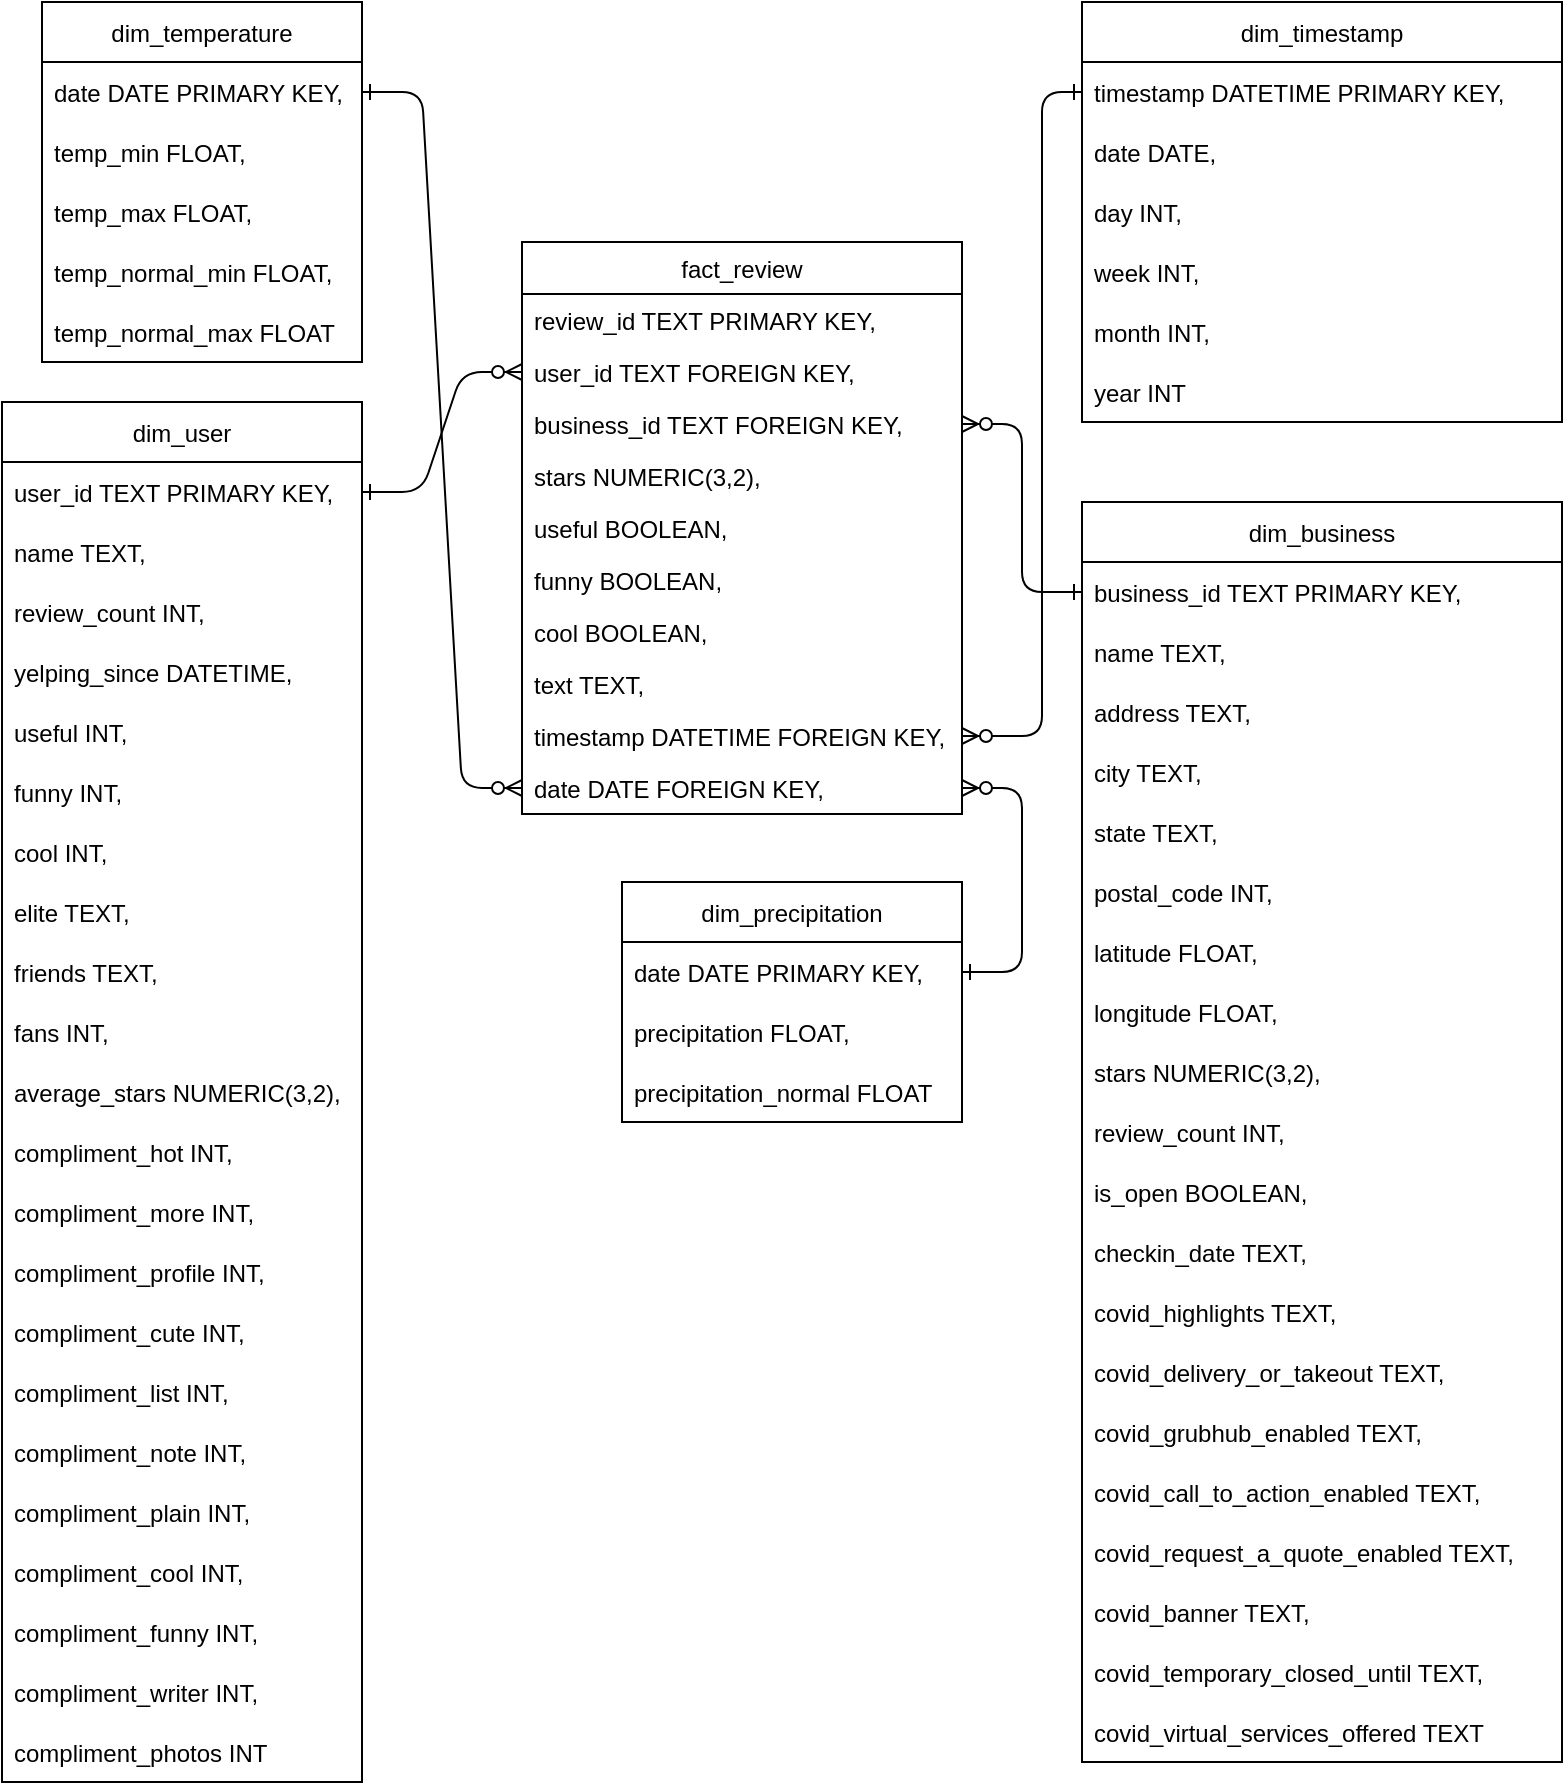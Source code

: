 <mxfile version="16.5.1" type="device"><diagram id="R2lEEEUBdFMjLlhIrx00" name="Page-1"><mxGraphModel dx="1106" dy="892" grid="1" gridSize="10" guides="1" tooltips="1" connect="1" arrows="1" fold="1" page="1" pageScale="1" pageWidth="850" pageHeight="1100" math="0" shadow="0" extFonts="Permanent Marker^https://fonts.googleapis.com/css?family=Permanent+Marker"><root><mxCell id="0"/><mxCell id="1" parent="0"/><mxCell id="-N8xorakVLQh5WkZ5KL8-1" value="fact_review" style="swimlane;fontStyle=0;childLayout=stackLayout;horizontal=1;startSize=26;fillColor=none;horizontalStack=0;resizeParent=1;resizeParentMax=0;resizeLast=0;collapsible=1;marginBottom=0;" parent="1" vertex="1"><mxGeometry x="280" y="160" width="220" height="286" as="geometry"/></mxCell><mxCell id="-N8xorakVLQh5WkZ5KL8-2" value="review_id           TEXT        PRIMARY KEY," style="text;strokeColor=none;fillColor=none;align=left;verticalAlign=top;spacingLeft=4;spacingRight=4;overflow=hidden;rotatable=0;points=[[0,0.5],[1,0.5]];portConstraint=eastwest;" parent="-N8xorakVLQh5WkZ5KL8-1" vertex="1"><mxGeometry y="26" width="220" height="26" as="geometry"/></mxCell><mxCell id="-N8xorakVLQh5WkZ5KL8-3" value="user_id             TEXT FOREIGN KEY," style="text;strokeColor=none;fillColor=none;align=left;verticalAlign=top;spacingLeft=4;spacingRight=4;overflow=hidden;rotatable=0;points=[[0,0.5],[1,0.5]];portConstraint=eastwest;" parent="-N8xorakVLQh5WkZ5KL8-1" vertex="1"><mxGeometry y="52" width="220" height="26" as="geometry"/></mxCell><mxCell id="-N8xorakVLQh5WkZ5KL8-14" value="business_id         TEXT FOREIGN KEY," style="text;strokeColor=none;fillColor=none;align=left;verticalAlign=top;spacingLeft=4;spacingRight=4;overflow=hidden;rotatable=0;points=[[0,0.5],[1,0.5]];portConstraint=eastwest;" parent="-N8xorakVLQh5WkZ5KL8-1" vertex="1"><mxGeometry y="78" width="220" height="26" as="geometry"/></mxCell><mxCell id="-N8xorakVLQh5WkZ5KL8-13" value="stars               NUMERIC(3,2)," style="text;strokeColor=none;fillColor=none;align=left;verticalAlign=top;spacingLeft=4;spacingRight=4;overflow=hidden;rotatable=0;points=[[0,0.5],[1,0.5]];portConstraint=eastwest;" parent="-N8xorakVLQh5WkZ5KL8-1" vertex="1"><mxGeometry y="104" width="220" height="26" as="geometry"/></mxCell><mxCell id="-N8xorakVLQh5WkZ5KL8-12" value="useful              BOOLEAN," style="text;strokeColor=none;fillColor=none;align=left;verticalAlign=top;spacingLeft=4;spacingRight=4;overflow=hidden;rotatable=0;points=[[0,0.5],[1,0.5]];portConstraint=eastwest;" parent="-N8xorakVLQh5WkZ5KL8-1" vertex="1"><mxGeometry y="130" width="220" height="26" as="geometry"/></mxCell><mxCell id="-N8xorakVLQh5WkZ5KL8-11" value="funny               BOOLEAN," style="text;strokeColor=none;fillColor=none;align=left;verticalAlign=top;spacingLeft=4;spacingRight=4;overflow=hidden;rotatable=0;points=[[0,0.5],[1,0.5]];portConstraint=eastwest;" parent="-N8xorakVLQh5WkZ5KL8-1" vertex="1"><mxGeometry y="156" width="220" height="26" as="geometry"/></mxCell><mxCell id="-N8xorakVLQh5WkZ5KL8-10" value="cool                BOOLEAN," style="text;strokeColor=none;fillColor=none;align=left;verticalAlign=top;spacingLeft=4;spacingRight=4;overflow=hidden;rotatable=0;points=[[0,0.5],[1,0.5]];portConstraint=eastwest;" parent="-N8xorakVLQh5WkZ5KL8-1" vertex="1"><mxGeometry y="182" width="220" height="26" as="geometry"/></mxCell><mxCell id="-N8xorakVLQh5WkZ5KL8-9" value="text                TEXT," style="text;strokeColor=none;fillColor=none;align=left;verticalAlign=top;spacingLeft=4;spacingRight=4;overflow=hidden;rotatable=0;points=[[0,0.5],[1,0.5]];portConstraint=eastwest;" parent="-N8xorakVLQh5WkZ5KL8-1" vertex="1"><mxGeometry y="208" width="220" height="26" as="geometry"/></mxCell><mxCell id="-N8xorakVLQh5WkZ5KL8-4" value="timestamp           DATETIME FOREIGN KEY," style="text;strokeColor=none;fillColor=none;align=left;verticalAlign=top;spacingLeft=4;spacingRight=4;overflow=hidden;rotatable=0;points=[[0,0.5],[1,0.5]];portConstraint=eastwest;" parent="-N8xorakVLQh5WkZ5KL8-1" vertex="1"><mxGeometry y="234" width="220" height="26" as="geometry"/></mxCell><mxCell id="-N8xorakVLQh5WkZ5KL8-15" value="date                DATE FOREIGN KEY," style="text;strokeColor=none;fillColor=none;align=left;verticalAlign=top;spacingLeft=4;spacingRight=4;overflow=hidden;rotatable=0;points=[[0,0.5],[1,0.5]];portConstraint=eastwest;" parent="-N8xorakVLQh5WkZ5KL8-1" vertex="1"><mxGeometry y="260" width="220" height="26" as="geometry"/></mxCell><mxCell id="-N8xorakVLQh5WkZ5KL8-17" value="dim_timestamp" style="swimlane;fontStyle=0;childLayout=stackLayout;horizontal=1;startSize=30;horizontalStack=0;resizeParent=1;resizeParentMax=0;resizeLast=0;collapsible=1;marginBottom=0;" parent="1" vertex="1"><mxGeometry x="560" y="40" width="240" height="210" as="geometry"/></mxCell><mxCell id="-N8xorakVLQh5WkZ5KL8-18" value="timestamp           DATETIME    PRIMARY KEY," style="text;strokeColor=none;fillColor=none;align=left;verticalAlign=middle;spacingLeft=4;spacingRight=4;overflow=hidden;points=[[0,0.5],[1,0.5]];portConstraint=eastwest;rotatable=0;" parent="-N8xorakVLQh5WkZ5KL8-17" vertex="1"><mxGeometry y="30" width="240" height="30" as="geometry"/></mxCell><mxCell id="-N8xorakVLQh5WkZ5KL8-19" value="date                DATE," style="text;strokeColor=none;fillColor=none;align=left;verticalAlign=middle;spacingLeft=4;spacingRight=4;overflow=hidden;points=[[0,0.5],[1,0.5]];portConstraint=eastwest;rotatable=0;" parent="-N8xorakVLQh5WkZ5KL8-17" vertex="1"><mxGeometry y="60" width="240" height="30" as="geometry"/></mxCell><mxCell id="-N8xorakVLQh5WkZ5KL8-20" value="day                 INT," style="text;strokeColor=none;fillColor=none;align=left;verticalAlign=middle;spacingLeft=4;spacingRight=4;overflow=hidden;points=[[0,0.5],[1,0.5]];portConstraint=eastwest;rotatable=0;" parent="-N8xorakVLQh5WkZ5KL8-17" vertex="1"><mxGeometry y="90" width="240" height="30" as="geometry"/></mxCell><mxCell id="-N8xorakVLQh5WkZ5KL8-56" value="week                INT," style="text;strokeColor=none;fillColor=none;align=left;verticalAlign=middle;spacingLeft=4;spacingRight=4;overflow=hidden;points=[[0,0.5],[1,0.5]];portConstraint=eastwest;rotatable=0;" parent="-N8xorakVLQh5WkZ5KL8-17" vertex="1"><mxGeometry y="120" width="240" height="30" as="geometry"/></mxCell><mxCell id="-N8xorakVLQh5WkZ5KL8-55" value="month               INT," style="text;strokeColor=none;fillColor=none;align=left;verticalAlign=middle;spacingLeft=4;spacingRight=4;overflow=hidden;points=[[0,0.5],[1,0.5]];portConstraint=eastwest;rotatable=0;" parent="-N8xorakVLQh5WkZ5KL8-17" vertex="1"><mxGeometry y="150" width="240" height="30" as="geometry"/></mxCell><mxCell id="-N8xorakVLQh5WkZ5KL8-54" value="year                INT" style="text;strokeColor=none;fillColor=none;align=left;verticalAlign=middle;spacingLeft=4;spacingRight=4;overflow=hidden;points=[[0,0.5],[1,0.5]];portConstraint=eastwest;rotatable=0;" parent="-N8xorakVLQh5WkZ5KL8-17" vertex="1"><mxGeometry y="180" width="240" height="30" as="geometry"/></mxCell><mxCell id="-N8xorakVLQh5WkZ5KL8-21" value="dim_business" style="swimlane;fontStyle=0;childLayout=stackLayout;horizontal=1;startSize=30;horizontalStack=0;resizeParent=1;resizeParentMax=0;resizeLast=0;collapsible=1;marginBottom=0;" parent="1" vertex="1"><mxGeometry x="560" y="290" width="240" height="630" as="geometry"/></mxCell><mxCell id="-N8xorakVLQh5WkZ5KL8-22" value="business_id                     TEXT            PRIMARY KEY," style="text;strokeColor=none;fillColor=none;align=left;verticalAlign=middle;spacingLeft=4;spacingRight=4;overflow=hidden;points=[[0,0.5],[1,0.5]];portConstraint=eastwest;rotatable=0;" parent="-N8xorakVLQh5WkZ5KL8-21" vertex="1"><mxGeometry y="30" width="240" height="30" as="geometry"/></mxCell><mxCell id="-N8xorakVLQh5WkZ5KL8-31" value="name                            TEXT," style="text;strokeColor=none;fillColor=none;align=left;verticalAlign=middle;spacingLeft=4;spacingRight=4;overflow=hidden;points=[[0,0.5],[1,0.5]];portConstraint=eastwest;rotatable=0;" parent="-N8xorakVLQh5WkZ5KL8-21" vertex="1"><mxGeometry y="60" width="240" height="30" as="geometry"/></mxCell><mxCell id="-N8xorakVLQh5WkZ5KL8-30" value="address                         TEXT," style="text;strokeColor=none;fillColor=none;align=left;verticalAlign=middle;spacingLeft=4;spacingRight=4;overflow=hidden;points=[[0,0.5],[1,0.5]];portConstraint=eastwest;rotatable=0;" parent="-N8xorakVLQh5WkZ5KL8-21" vertex="1"><mxGeometry y="90" width="240" height="30" as="geometry"/></mxCell><mxCell id="-N8xorakVLQh5WkZ5KL8-29" value="city                            TEXT," style="text;strokeColor=none;fillColor=none;align=left;verticalAlign=middle;spacingLeft=4;spacingRight=4;overflow=hidden;points=[[0,0.5],[1,0.5]];portConstraint=eastwest;rotatable=0;" parent="-N8xorakVLQh5WkZ5KL8-21" vertex="1"><mxGeometry y="120" width="240" height="30" as="geometry"/></mxCell><mxCell id="-N8xorakVLQh5WkZ5KL8-28" value="state                           TEXT," style="text;strokeColor=none;fillColor=none;align=left;verticalAlign=middle;spacingLeft=4;spacingRight=4;overflow=hidden;points=[[0,0.5],[1,0.5]];portConstraint=eastwest;rotatable=0;" parent="-N8xorakVLQh5WkZ5KL8-21" vertex="1"><mxGeometry y="150" width="240" height="30" as="geometry"/></mxCell><mxCell id="-N8xorakVLQh5WkZ5KL8-27" value="postal_code                     INT," style="text;strokeColor=none;fillColor=none;align=left;verticalAlign=middle;spacingLeft=4;spacingRight=4;overflow=hidden;points=[[0,0.5],[1,0.5]];portConstraint=eastwest;rotatable=0;" parent="-N8xorakVLQh5WkZ5KL8-21" vertex="1"><mxGeometry y="180" width="240" height="30" as="geometry"/></mxCell><mxCell id="-N8xorakVLQh5WkZ5KL8-26" value="latitude                        FLOAT," style="text;strokeColor=none;fillColor=none;align=left;verticalAlign=middle;spacingLeft=4;spacingRight=4;overflow=hidden;points=[[0,0.5],[1,0.5]];portConstraint=eastwest;rotatable=0;" parent="-N8xorakVLQh5WkZ5KL8-21" vertex="1"><mxGeometry y="210" width="240" height="30" as="geometry"/></mxCell><mxCell id="-N8xorakVLQh5WkZ5KL8-25" value="longitude                       FLOAT," style="text;strokeColor=none;fillColor=none;align=left;verticalAlign=middle;spacingLeft=4;spacingRight=4;overflow=hidden;points=[[0,0.5],[1,0.5]];portConstraint=eastwest;rotatable=0;" parent="-N8xorakVLQh5WkZ5KL8-21" vertex="1"><mxGeometry y="240" width="240" height="30" as="geometry"/></mxCell><mxCell id="-N8xorakVLQh5WkZ5KL8-23" value="stars                           NUMERIC(3,2)," style="text;strokeColor=none;fillColor=none;align=left;verticalAlign=middle;spacingLeft=4;spacingRight=4;overflow=hidden;points=[[0,0.5],[1,0.5]];portConstraint=eastwest;rotatable=0;" parent="-N8xorakVLQh5WkZ5KL8-21" vertex="1"><mxGeometry y="270" width="240" height="30" as="geometry"/></mxCell><mxCell id="-N8xorakVLQh5WkZ5KL8-24" value="review_count                    INT," style="text;strokeColor=none;fillColor=none;align=left;verticalAlign=middle;spacingLeft=4;spacingRight=4;overflow=hidden;points=[[0,0.5],[1,0.5]];portConstraint=eastwest;rotatable=0;" parent="-N8xorakVLQh5WkZ5KL8-21" vertex="1"><mxGeometry y="300" width="240" height="30" as="geometry"/></mxCell><mxCell id="-N8xorakVLQh5WkZ5KL8-40" value="is_open                         BOOLEAN," style="text;strokeColor=none;fillColor=none;align=left;verticalAlign=middle;spacingLeft=4;spacingRight=4;overflow=hidden;points=[[0,0.5],[1,0.5]];portConstraint=eastwest;rotatable=0;" parent="-N8xorakVLQh5WkZ5KL8-21" vertex="1"><mxGeometry y="330" width="240" height="30" as="geometry"/></mxCell><mxCell id="-N8xorakVLQh5WkZ5KL8-39" value="checkin_date                    TEXT," style="text;strokeColor=none;fillColor=none;align=left;verticalAlign=middle;spacingLeft=4;spacingRight=4;overflow=hidden;points=[[0,0.5],[1,0.5]];portConstraint=eastwest;rotatable=0;" parent="-N8xorakVLQh5WkZ5KL8-21" vertex="1"><mxGeometry y="360" width="240" height="30" as="geometry"/></mxCell><mxCell id="-N8xorakVLQh5WkZ5KL8-38" value="covid_highlights                TEXT," style="text;strokeColor=none;fillColor=none;align=left;verticalAlign=middle;spacingLeft=4;spacingRight=4;overflow=hidden;points=[[0,0.5],[1,0.5]];portConstraint=eastwest;rotatable=0;" parent="-N8xorakVLQh5WkZ5KL8-21" vertex="1"><mxGeometry y="390" width="240" height="30" as="geometry"/></mxCell><mxCell id="-N8xorakVLQh5WkZ5KL8-37" value="covid_delivery_or_takeout       TEXT," style="text;strokeColor=none;fillColor=none;align=left;verticalAlign=middle;spacingLeft=4;spacingRight=4;overflow=hidden;points=[[0,0.5],[1,0.5]];portConstraint=eastwest;rotatable=0;" parent="-N8xorakVLQh5WkZ5KL8-21" vertex="1"><mxGeometry y="420" width="240" height="30" as="geometry"/></mxCell><mxCell id="-N8xorakVLQh5WkZ5KL8-36" value="covid_grubhub_enabled           TEXT," style="text;strokeColor=none;fillColor=none;align=left;verticalAlign=middle;spacingLeft=4;spacingRight=4;overflow=hidden;points=[[0,0.5],[1,0.5]];portConstraint=eastwest;rotatable=0;" parent="-N8xorakVLQh5WkZ5KL8-21" vertex="1"><mxGeometry y="450" width="240" height="30" as="geometry"/></mxCell><mxCell id="-N8xorakVLQh5WkZ5KL8-35" value="covid_call_to_action_enabled    TEXT," style="text;strokeColor=none;fillColor=none;align=left;verticalAlign=middle;spacingLeft=4;spacingRight=4;overflow=hidden;points=[[0,0.5],[1,0.5]];portConstraint=eastwest;rotatable=0;" parent="-N8xorakVLQh5WkZ5KL8-21" vertex="1"><mxGeometry y="480" width="240" height="30" as="geometry"/></mxCell><mxCell id="-N8xorakVLQh5WkZ5KL8-34" value="covid_request_a_quote_enabled   TEXT," style="text;strokeColor=none;fillColor=none;align=left;verticalAlign=middle;spacingLeft=4;spacingRight=4;overflow=hidden;points=[[0,0.5],[1,0.5]];portConstraint=eastwest;rotatable=0;" parent="-N8xorakVLQh5WkZ5KL8-21" vertex="1"><mxGeometry y="510" width="240" height="30" as="geometry"/></mxCell><mxCell id="-N8xorakVLQh5WkZ5KL8-33" value="covid_banner                    TEXT," style="text;strokeColor=none;fillColor=none;align=left;verticalAlign=middle;spacingLeft=4;spacingRight=4;overflow=hidden;points=[[0,0.5],[1,0.5]];portConstraint=eastwest;rotatable=0;" parent="-N8xorakVLQh5WkZ5KL8-21" vertex="1"><mxGeometry y="540" width="240" height="30" as="geometry"/></mxCell><mxCell id="-N8xorakVLQh5WkZ5KL8-32" value="covid_temporary_closed_until    TEXT," style="text;strokeColor=none;fillColor=none;align=left;verticalAlign=middle;spacingLeft=4;spacingRight=4;overflow=hidden;points=[[0,0.5],[1,0.5]];portConstraint=eastwest;rotatable=0;" parent="-N8xorakVLQh5WkZ5KL8-21" vertex="1"><mxGeometry y="570" width="240" height="30" as="geometry"/></mxCell><mxCell id="-N8xorakVLQh5WkZ5KL8-41" value="covid_virtual_services_offered  TEXT" style="text;strokeColor=none;fillColor=none;align=left;verticalAlign=middle;spacingLeft=4;spacingRight=4;overflow=hidden;points=[[0,0.5],[1,0.5]];portConstraint=eastwest;rotatable=0;" parent="-N8xorakVLQh5WkZ5KL8-21" vertex="1"><mxGeometry y="600" width="240" height="30" as="geometry"/></mxCell><mxCell id="-N8xorakVLQh5WkZ5KL8-42" value="dim_temperature" style="swimlane;fontStyle=0;childLayout=stackLayout;horizontal=1;startSize=30;horizontalStack=0;resizeParent=1;resizeParentMax=0;resizeLast=0;collapsible=1;marginBottom=0;" parent="1" vertex="1"><mxGeometry x="40" y="40" width="160" height="180" as="geometry"/></mxCell><mxCell id="-N8xorakVLQh5WkZ5KL8-43" value="date                        DATE     PRIMARY KEY," style="text;strokeColor=none;fillColor=none;align=left;verticalAlign=middle;spacingLeft=4;spacingRight=4;overflow=hidden;points=[[0,0.5],[1,0.5]];portConstraint=eastwest;rotatable=0;" parent="-N8xorakVLQh5WkZ5KL8-42" vertex="1"><mxGeometry y="30" width="160" height="30" as="geometry"/></mxCell><mxCell id="-N8xorakVLQh5WkZ5KL8-44" value="temp_min                    FLOAT," style="text;strokeColor=none;fillColor=none;align=left;verticalAlign=middle;spacingLeft=4;spacingRight=4;overflow=hidden;points=[[0,0.5],[1,0.5]];portConstraint=eastwest;rotatable=0;" parent="-N8xorakVLQh5WkZ5KL8-42" vertex="1"><mxGeometry y="60" width="160" height="30" as="geometry"/></mxCell><mxCell id="-N8xorakVLQh5WkZ5KL8-82" value="temp_max                    FLOAT," style="text;strokeColor=none;fillColor=none;align=left;verticalAlign=middle;spacingLeft=4;spacingRight=4;overflow=hidden;points=[[0,0.5],[1,0.5]];portConstraint=eastwest;rotatable=0;" parent="-N8xorakVLQh5WkZ5KL8-42" vertex="1"><mxGeometry y="90" width="160" height="30" as="geometry"/></mxCell><mxCell id="-N8xorakVLQh5WkZ5KL8-81" value="temp_normal_min             FLOAT," style="text;strokeColor=none;fillColor=none;align=left;verticalAlign=middle;spacingLeft=4;spacingRight=4;overflow=hidden;points=[[0,0.5],[1,0.5]];portConstraint=eastwest;rotatable=0;" parent="-N8xorakVLQh5WkZ5KL8-42" vertex="1"><mxGeometry y="120" width="160" height="30" as="geometry"/></mxCell><mxCell id="-N8xorakVLQh5WkZ5KL8-45" value="temp_normal_max             FLOAT" style="text;strokeColor=none;fillColor=none;align=left;verticalAlign=middle;spacingLeft=4;spacingRight=4;overflow=hidden;points=[[0,0.5],[1,0.5]];portConstraint=eastwest;rotatable=0;" parent="-N8xorakVLQh5WkZ5KL8-42" vertex="1"><mxGeometry y="150" width="160" height="30" as="geometry"/></mxCell><mxCell id="-N8xorakVLQh5WkZ5KL8-46" value="dim_user" style="swimlane;fontStyle=0;childLayout=stackLayout;horizontal=1;startSize=30;horizontalStack=0;resizeParent=1;resizeParentMax=0;resizeLast=0;collapsible=1;marginBottom=0;" parent="1" vertex="1"><mxGeometry x="20" y="240" width="180" height="690" as="geometry"/></mxCell><mxCell id="-N8xorakVLQh5WkZ5KL8-47" value="user_id             TEXT            PRIMARY KEY," style="text;strokeColor=none;fillColor=none;align=left;verticalAlign=middle;spacingLeft=4;spacingRight=4;overflow=hidden;points=[[0,0.5],[1,0.5]];portConstraint=eastwest;rotatable=0;" parent="-N8xorakVLQh5WkZ5KL8-46" vertex="1"><mxGeometry y="30" width="180" height="30" as="geometry"/></mxCell><mxCell id="-N8xorakVLQh5WkZ5KL8-48" value="name                TEXT," style="text;strokeColor=none;fillColor=none;align=left;verticalAlign=middle;spacingLeft=4;spacingRight=4;overflow=hidden;points=[[0,0.5],[1,0.5]];portConstraint=eastwest;rotatable=0;" parent="-N8xorakVLQh5WkZ5KL8-46" vertex="1"><mxGeometry y="60" width="180" height="30" as="geometry"/></mxCell><mxCell id="-N8xorakVLQh5WkZ5KL8-70" value="review_count        INT," style="text;strokeColor=none;fillColor=none;align=left;verticalAlign=middle;spacingLeft=4;spacingRight=4;overflow=hidden;points=[[0,0.5],[1,0.5]];portConstraint=eastwest;rotatable=0;" parent="-N8xorakVLQh5WkZ5KL8-46" vertex="1"><mxGeometry y="90" width="180" height="30" as="geometry"/></mxCell><mxCell id="-N8xorakVLQh5WkZ5KL8-69" value="yelping_since       DATETIME," style="text;strokeColor=none;fillColor=none;align=left;verticalAlign=middle;spacingLeft=4;spacingRight=4;overflow=hidden;points=[[0,0.5],[1,0.5]];portConstraint=eastwest;rotatable=0;" parent="-N8xorakVLQh5WkZ5KL8-46" vertex="1"><mxGeometry y="120" width="180" height="30" as="geometry"/></mxCell><mxCell id="-N8xorakVLQh5WkZ5KL8-68" value="useful              INT," style="text;strokeColor=none;fillColor=none;align=left;verticalAlign=middle;spacingLeft=4;spacingRight=4;overflow=hidden;points=[[0,0.5],[1,0.5]];portConstraint=eastwest;rotatable=0;" parent="-N8xorakVLQh5WkZ5KL8-46" vertex="1"><mxGeometry y="150" width="180" height="30" as="geometry"/></mxCell><mxCell id="-N8xorakVLQh5WkZ5KL8-67" value="funny               INT," style="text;strokeColor=none;fillColor=none;align=left;verticalAlign=middle;spacingLeft=4;spacingRight=4;overflow=hidden;points=[[0,0.5],[1,0.5]];portConstraint=eastwest;rotatable=0;" parent="-N8xorakVLQh5WkZ5KL8-46" vertex="1"><mxGeometry y="180" width="180" height="30" as="geometry"/></mxCell><mxCell id="-N8xorakVLQh5WkZ5KL8-66" value="cool                INT," style="text;strokeColor=none;fillColor=none;align=left;verticalAlign=middle;spacingLeft=4;spacingRight=4;overflow=hidden;points=[[0,0.5],[1,0.5]];portConstraint=eastwest;rotatable=0;" parent="-N8xorakVLQh5WkZ5KL8-46" vertex="1"><mxGeometry y="210" width="180" height="30" as="geometry"/></mxCell><mxCell id="-N8xorakVLQh5WkZ5KL8-65" value="elite               TEXT," style="text;strokeColor=none;fillColor=none;align=left;verticalAlign=middle;spacingLeft=4;spacingRight=4;overflow=hidden;points=[[0,0.5],[1,0.5]];portConstraint=eastwest;rotatable=0;" parent="-N8xorakVLQh5WkZ5KL8-46" vertex="1"><mxGeometry y="240" width="180" height="30" as="geometry"/></mxCell><mxCell id="-N8xorakVLQh5WkZ5KL8-64" value="friends             TEXT," style="text;strokeColor=none;fillColor=none;align=left;verticalAlign=middle;spacingLeft=4;spacingRight=4;overflow=hidden;points=[[0,0.5],[1,0.5]];portConstraint=eastwest;rotatable=0;" parent="-N8xorakVLQh5WkZ5KL8-46" vertex="1"><mxGeometry y="270" width="180" height="30" as="geometry"/></mxCell><mxCell id="-N8xorakVLQh5WkZ5KL8-63" value="fans                INT," style="text;strokeColor=none;fillColor=none;align=left;verticalAlign=middle;spacingLeft=4;spacingRight=4;overflow=hidden;points=[[0,0.5],[1,0.5]];portConstraint=eastwest;rotatable=0;" parent="-N8xorakVLQh5WkZ5KL8-46" vertex="1"><mxGeometry y="300" width="180" height="30" as="geometry"/></mxCell><mxCell id="-N8xorakVLQh5WkZ5KL8-62" value="average_stars       NUMERIC(3,2)," style="text;strokeColor=none;fillColor=none;align=left;verticalAlign=middle;spacingLeft=4;spacingRight=4;overflow=hidden;points=[[0,0.5],[1,0.5]];portConstraint=eastwest;rotatable=0;" parent="-N8xorakVLQh5WkZ5KL8-46" vertex="1"><mxGeometry y="330" width="180" height="30" as="geometry"/></mxCell><mxCell id="-N8xorakVLQh5WkZ5KL8-61" value="compliment_hot      INT," style="text;strokeColor=none;fillColor=none;align=left;verticalAlign=middle;spacingLeft=4;spacingRight=4;overflow=hidden;points=[[0,0.5],[1,0.5]];portConstraint=eastwest;rotatable=0;" parent="-N8xorakVLQh5WkZ5KL8-46" vertex="1"><mxGeometry y="360" width="180" height="30" as="geometry"/></mxCell><mxCell id="-N8xorakVLQh5WkZ5KL8-60" value="compliment_more     INT," style="text;strokeColor=none;fillColor=none;align=left;verticalAlign=middle;spacingLeft=4;spacingRight=4;overflow=hidden;points=[[0,0.5],[1,0.5]];portConstraint=eastwest;rotatable=0;" parent="-N8xorakVLQh5WkZ5KL8-46" vertex="1"><mxGeometry y="390" width="180" height="30" as="geometry"/></mxCell><mxCell id="-N8xorakVLQh5WkZ5KL8-59" value="compliment_profile  INT," style="text;strokeColor=none;fillColor=none;align=left;verticalAlign=middle;spacingLeft=4;spacingRight=4;overflow=hidden;points=[[0,0.5],[1,0.5]];portConstraint=eastwest;rotatable=0;" parent="-N8xorakVLQh5WkZ5KL8-46" vertex="1"><mxGeometry y="420" width="180" height="30" as="geometry"/></mxCell><mxCell id="-N8xorakVLQh5WkZ5KL8-49" value="compliment_cute     INT," style="text;strokeColor=none;fillColor=none;align=left;verticalAlign=middle;spacingLeft=4;spacingRight=4;overflow=hidden;points=[[0,0.5],[1,0.5]];portConstraint=eastwest;rotatable=0;" parent="-N8xorakVLQh5WkZ5KL8-46" vertex="1"><mxGeometry y="450" width="180" height="30" as="geometry"/></mxCell><mxCell id="-N8xorakVLQh5WkZ5KL8-79" value="compliment_list     INT," style="text;strokeColor=none;fillColor=none;align=left;verticalAlign=middle;spacingLeft=4;spacingRight=4;overflow=hidden;points=[[0,0.5],[1,0.5]];portConstraint=eastwest;rotatable=0;" parent="-N8xorakVLQh5WkZ5KL8-46" vertex="1"><mxGeometry y="480" width="180" height="30" as="geometry"/></mxCell><mxCell id="-N8xorakVLQh5WkZ5KL8-78" value="compliment_note     INT," style="text;strokeColor=none;fillColor=none;align=left;verticalAlign=middle;spacingLeft=4;spacingRight=4;overflow=hidden;points=[[0,0.5],[1,0.5]];portConstraint=eastwest;rotatable=0;" parent="-N8xorakVLQh5WkZ5KL8-46" vertex="1"><mxGeometry y="510" width="180" height="30" as="geometry"/></mxCell><mxCell id="-N8xorakVLQh5WkZ5KL8-77" value="compliment_plain    INT," style="text;strokeColor=none;fillColor=none;align=left;verticalAlign=middle;spacingLeft=4;spacingRight=4;overflow=hidden;points=[[0,0.5],[1,0.5]];portConstraint=eastwest;rotatable=0;" parent="-N8xorakVLQh5WkZ5KL8-46" vertex="1"><mxGeometry y="540" width="180" height="30" as="geometry"/></mxCell><mxCell id="-N8xorakVLQh5WkZ5KL8-76" value="compliment_cool     INT," style="text;strokeColor=none;fillColor=none;align=left;verticalAlign=middle;spacingLeft=4;spacingRight=4;overflow=hidden;points=[[0,0.5],[1,0.5]];portConstraint=eastwest;rotatable=0;" parent="-N8xorakVLQh5WkZ5KL8-46" vertex="1"><mxGeometry y="570" width="180" height="30" as="geometry"/></mxCell><mxCell id="-N8xorakVLQh5WkZ5KL8-75" value="compliment_funny    INT," style="text;strokeColor=none;fillColor=none;align=left;verticalAlign=middle;spacingLeft=4;spacingRight=4;overflow=hidden;points=[[0,0.5],[1,0.5]];portConstraint=eastwest;rotatable=0;" parent="-N8xorakVLQh5WkZ5KL8-46" vertex="1"><mxGeometry y="600" width="180" height="30" as="geometry"/></mxCell><mxCell id="-N8xorakVLQh5WkZ5KL8-74" value="compliment_writer   INT," style="text;strokeColor=none;fillColor=none;align=left;verticalAlign=middle;spacingLeft=4;spacingRight=4;overflow=hidden;points=[[0,0.5],[1,0.5]];portConstraint=eastwest;rotatable=0;" parent="-N8xorakVLQh5WkZ5KL8-46" vertex="1"><mxGeometry y="630" width="180" height="30" as="geometry"/></mxCell><mxCell id="-N8xorakVLQh5WkZ5KL8-73" value="compliment_photos   INT" style="text;strokeColor=none;fillColor=none;align=left;verticalAlign=middle;spacingLeft=4;spacingRight=4;overflow=hidden;points=[[0,0.5],[1,0.5]];portConstraint=eastwest;rotatable=0;" parent="-N8xorakVLQh5WkZ5KL8-46" vertex="1"><mxGeometry y="660" width="180" height="30" as="geometry"/></mxCell><mxCell id="-N8xorakVLQh5WkZ5KL8-50" value="dim_precipitation" style="swimlane;fontStyle=0;childLayout=stackLayout;horizontal=1;startSize=30;horizontalStack=0;resizeParent=1;resizeParentMax=0;resizeLast=0;collapsible=1;marginBottom=0;" parent="1" vertex="1"><mxGeometry x="330" y="480" width="170" height="120" as="geometry"/></mxCell><mxCell id="-N8xorakVLQh5WkZ5KL8-51" value="date                        DATE     PRIMARY KEY," style="text;strokeColor=none;fillColor=none;align=left;verticalAlign=middle;spacingLeft=4;spacingRight=4;overflow=hidden;points=[[0,0.5],[1,0.5]];portConstraint=eastwest;rotatable=0;" parent="-N8xorakVLQh5WkZ5KL8-50" vertex="1"><mxGeometry y="30" width="170" height="30" as="geometry"/></mxCell><mxCell id="-N8xorakVLQh5WkZ5KL8-52" value="precipitation               FLOAT," style="text;strokeColor=none;fillColor=none;align=left;verticalAlign=middle;spacingLeft=4;spacingRight=4;overflow=hidden;points=[[0,0.5],[1,0.5]];portConstraint=eastwest;rotatable=0;" parent="-N8xorakVLQh5WkZ5KL8-50" vertex="1"><mxGeometry y="60" width="170" height="30" as="geometry"/></mxCell><mxCell id="-N8xorakVLQh5WkZ5KL8-53" value="precipitation_normal        FLOAT" style="text;strokeColor=none;fillColor=none;align=left;verticalAlign=middle;spacingLeft=4;spacingRight=4;overflow=hidden;points=[[0,0.5],[1,0.5]];portConstraint=eastwest;rotatable=0;" parent="-N8xorakVLQh5WkZ5KL8-50" vertex="1"><mxGeometry y="90" width="170" height="30" as="geometry"/></mxCell><mxCell id="-N8xorakVLQh5WkZ5KL8-57" value="" style="edgeStyle=orthogonalEdgeStyle;endArrow=ERzeroToMany;startArrow=ERone;endFill=1;startFill=0;entryX=1;entryY=0.5;entryDx=0;entryDy=0;exitX=0;exitY=0.5;exitDx=0;exitDy=0;" parent="1" source="-N8xorakVLQh5WkZ5KL8-18" target="-N8xorakVLQh5WkZ5KL8-4" edge="1"><mxGeometry width="100" height="100" relative="1" as="geometry"><mxPoint x="470" y="120" as="sourcePoint"/><mxPoint x="510" y="-185" as="targetPoint"/><Array as="points"><mxPoint x="540" y="85"/><mxPoint x="540" y="407"/></Array></mxGeometry></mxCell><mxCell id="-N8xorakVLQh5WkZ5KL8-58" value="" style="edgeStyle=entityRelationEdgeStyle;endArrow=ERzeroToMany;startArrow=ERone;endFill=1;startFill=0;entryX=1;entryY=0.5;entryDx=0;entryDy=0;exitX=0;exitY=0.5;exitDx=0;exitDy=0;" parent="1" source="-N8xorakVLQh5WkZ5KL8-22" target="-N8xorakVLQh5WkZ5KL8-14" edge="1"><mxGeometry width="100" height="100" relative="1" as="geometry"><mxPoint x="510" y="280" as="sourcePoint"/><mxPoint x="570" y="95" as="targetPoint"/></mxGeometry></mxCell><mxCell id="-N8xorakVLQh5WkZ5KL8-80" value="" style="edgeStyle=entityRelationEdgeStyle;endArrow=ERzeroToMany;startArrow=ERone;endFill=1;startFill=0;entryX=0;entryY=0.5;entryDx=0;entryDy=0;exitX=1;exitY=0.5;exitDx=0;exitDy=0;" parent="1" source="-N8xorakVLQh5WkZ5KL8-47" target="-N8xorakVLQh5WkZ5KL8-3" edge="1"><mxGeometry width="100" height="100" relative="1" as="geometry"><mxPoint x="510" y="417" as="sourcePoint"/><mxPoint x="570" y="95" as="targetPoint"/></mxGeometry></mxCell><mxCell id="-N8xorakVLQh5WkZ5KL8-83" value="" style="edgeStyle=entityRelationEdgeStyle;endArrow=ERzeroToMany;startArrow=ERone;endFill=1;startFill=0;entryX=0;entryY=0.5;entryDx=0;entryDy=0;exitX=1;exitY=0.5;exitDx=0;exitDy=0;" parent="1" source="-N8xorakVLQh5WkZ5KL8-43" target="-N8xorakVLQh5WkZ5KL8-15" edge="1"><mxGeometry width="100" height="100" relative="1" as="geometry"><mxPoint x="210" y="295" as="sourcePoint"/><mxPoint x="290" y="235" as="targetPoint"/></mxGeometry></mxCell><mxCell id="-N8xorakVLQh5WkZ5KL8-84" value="" style="edgeStyle=entityRelationEdgeStyle;endArrow=ERzeroToMany;startArrow=ERone;endFill=1;startFill=0;exitX=1;exitY=0.5;exitDx=0;exitDy=0;entryX=1;entryY=0.5;entryDx=0;entryDy=0;" parent="1" source="-N8xorakVLQh5WkZ5KL8-51" target="-N8xorakVLQh5WkZ5KL8-15" edge="1"><mxGeometry width="100" height="100" relative="1" as="geometry"><mxPoint x="510" y="417" as="sourcePoint"/><mxPoint x="520" y="550" as="targetPoint"/></mxGeometry></mxCell></root></mxGraphModel></diagram></mxfile>